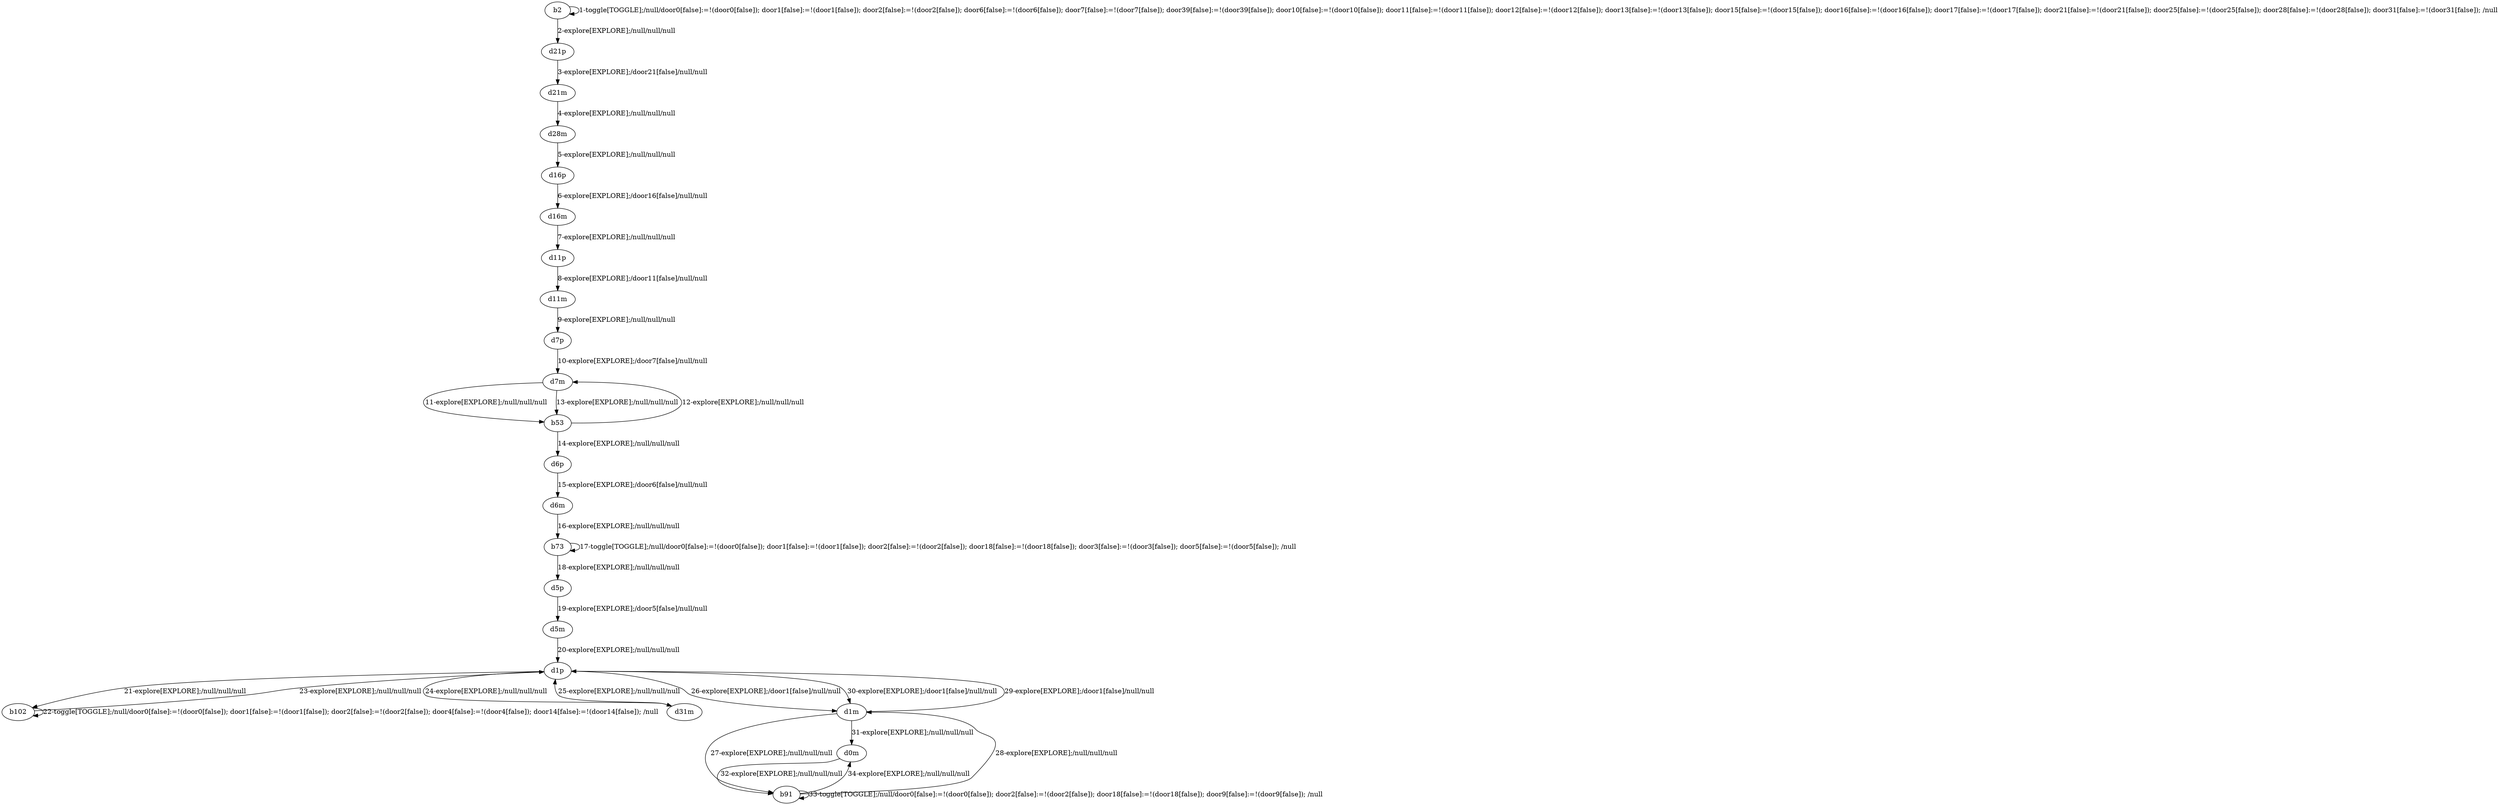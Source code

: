 # Total number of goals covered by this test: 6
# d0m --> b91
# d1m --> d1p
# b91 --> d1m
# d1m --> d0m
# d1m --> b91
# b91 --> b91

digraph g {
"b2" -> "b2" [label = "1-toggle[TOGGLE];/null/door0[false]:=!(door0[false]); door1[false]:=!(door1[false]); door2[false]:=!(door2[false]); door6[false]:=!(door6[false]); door7[false]:=!(door7[false]); door39[false]:=!(door39[false]); door10[false]:=!(door10[false]); door11[false]:=!(door11[false]); door12[false]:=!(door12[false]); door13[false]:=!(door13[false]); door15[false]:=!(door15[false]); door16[false]:=!(door16[false]); door17[false]:=!(door17[false]); door21[false]:=!(door21[false]); door25[false]:=!(door25[false]); door28[false]:=!(door28[false]); door31[false]:=!(door31[false]); /null"];
"b2" -> "d21p" [label = "2-explore[EXPLORE];/null/null/null"];
"d21p" -> "d21m" [label = "3-explore[EXPLORE];/door21[false]/null/null"];
"d21m" -> "d28m" [label = "4-explore[EXPLORE];/null/null/null"];
"d28m" -> "d16p" [label = "5-explore[EXPLORE];/null/null/null"];
"d16p" -> "d16m" [label = "6-explore[EXPLORE];/door16[false]/null/null"];
"d16m" -> "d11p" [label = "7-explore[EXPLORE];/null/null/null"];
"d11p" -> "d11m" [label = "8-explore[EXPLORE];/door11[false]/null/null"];
"d11m" -> "d7p" [label = "9-explore[EXPLORE];/null/null/null"];
"d7p" -> "d7m" [label = "10-explore[EXPLORE];/door7[false]/null/null"];
"d7m" -> "b53" [label = "11-explore[EXPLORE];/null/null/null"];
"b53" -> "d7m" [label = "12-explore[EXPLORE];/null/null/null"];
"d7m" -> "b53" [label = "13-explore[EXPLORE];/null/null/null"];
"b53" -> "d6p" [label = "14-explore[EXPLORE];/null/null/null"];
"d6p" -> "d6m" [label = "15-explore[EXPLORE];/door6[false]/null/null"];
"d6m" -> "b73" [label = "16-explore[EXPLORE];/null/null/null"];
"b73" -> "b73" [label = "17-toggle[TOGGLE];/null/door0[false]:=!(door0[false]); door1[false]:=!(door1[false]); door2[false]:=!(door2[false]); door18[false]:=!(door18[false]); door3[false]:=!(door3[false]); door5[false]:=!(door5[false]); /null"];
"b73" -> "d5p" [label = "18-explore[EXPLORE];/null/null/null"];
"d5p" -> "d5m" [label = "19-explore[EXPLORE];/door5[false]/null/null"];
"d5m" -> "d1p" [label = "20-explore[EXPLORE];/null/null/null"];
"d1p" -> "b102" [label = "21-explore[EXPLORE];/null/null/null"];
"b102" -> "b102" [label = "22-toggle[TOGGLE];/null/door0[false]:=!(door0[false]); door1[false]:=!(door1[false]); door2[false]:=!(door2[false]); door4[false]:=!(door4[false]); door14[false]:=!(door14[false]); /null"];
"b102" -> "d1p" [label = "23-explore[EXPLORE];/null/null/null"];
"d1p" -> "d31m" [label = "24-explore[EXPLORE];/null/null/null"];
"d31m" -> "d1p" [label = "25-explore[EXPLORE];/null/null/null"];
"d1p" -> "d1m" [label = "26-explore[EXPLORE];/door1[false]/null/null"];
"d1m" -> "b91" [label = "27-explore[EXPLORE];/null/null/null"];
"b91" -> "d1m" [label = "28-explore[EXPLORE];/null/null/null"];
"d1m" -> "d1p" [label = "29-explore[EXPLORE];/door1[false]/null/null"];
"d1p" -> "d1m" [label = "30-explore[EXPLORE];/door1[false]/null/null"];
"d1m" -> "d0m" [label = "31-explore[EXPLORE];/null/null/null"];
"d0m" -> "b91" [label = "32-explore[EXPLORE];/null/null/null"];
"b91" -> "b91" [label = "33-toggle[TOGGLE];/null/door0[false]:=!(door0[false]); door2[false]:=!(door2[false]); door18[false]:=!(door18[false]); door9[false]:=!(door9[false]); /null"];
"b91" -> "d0m" [label = "34-explore[EXPLORE];/null/null/null"];
}